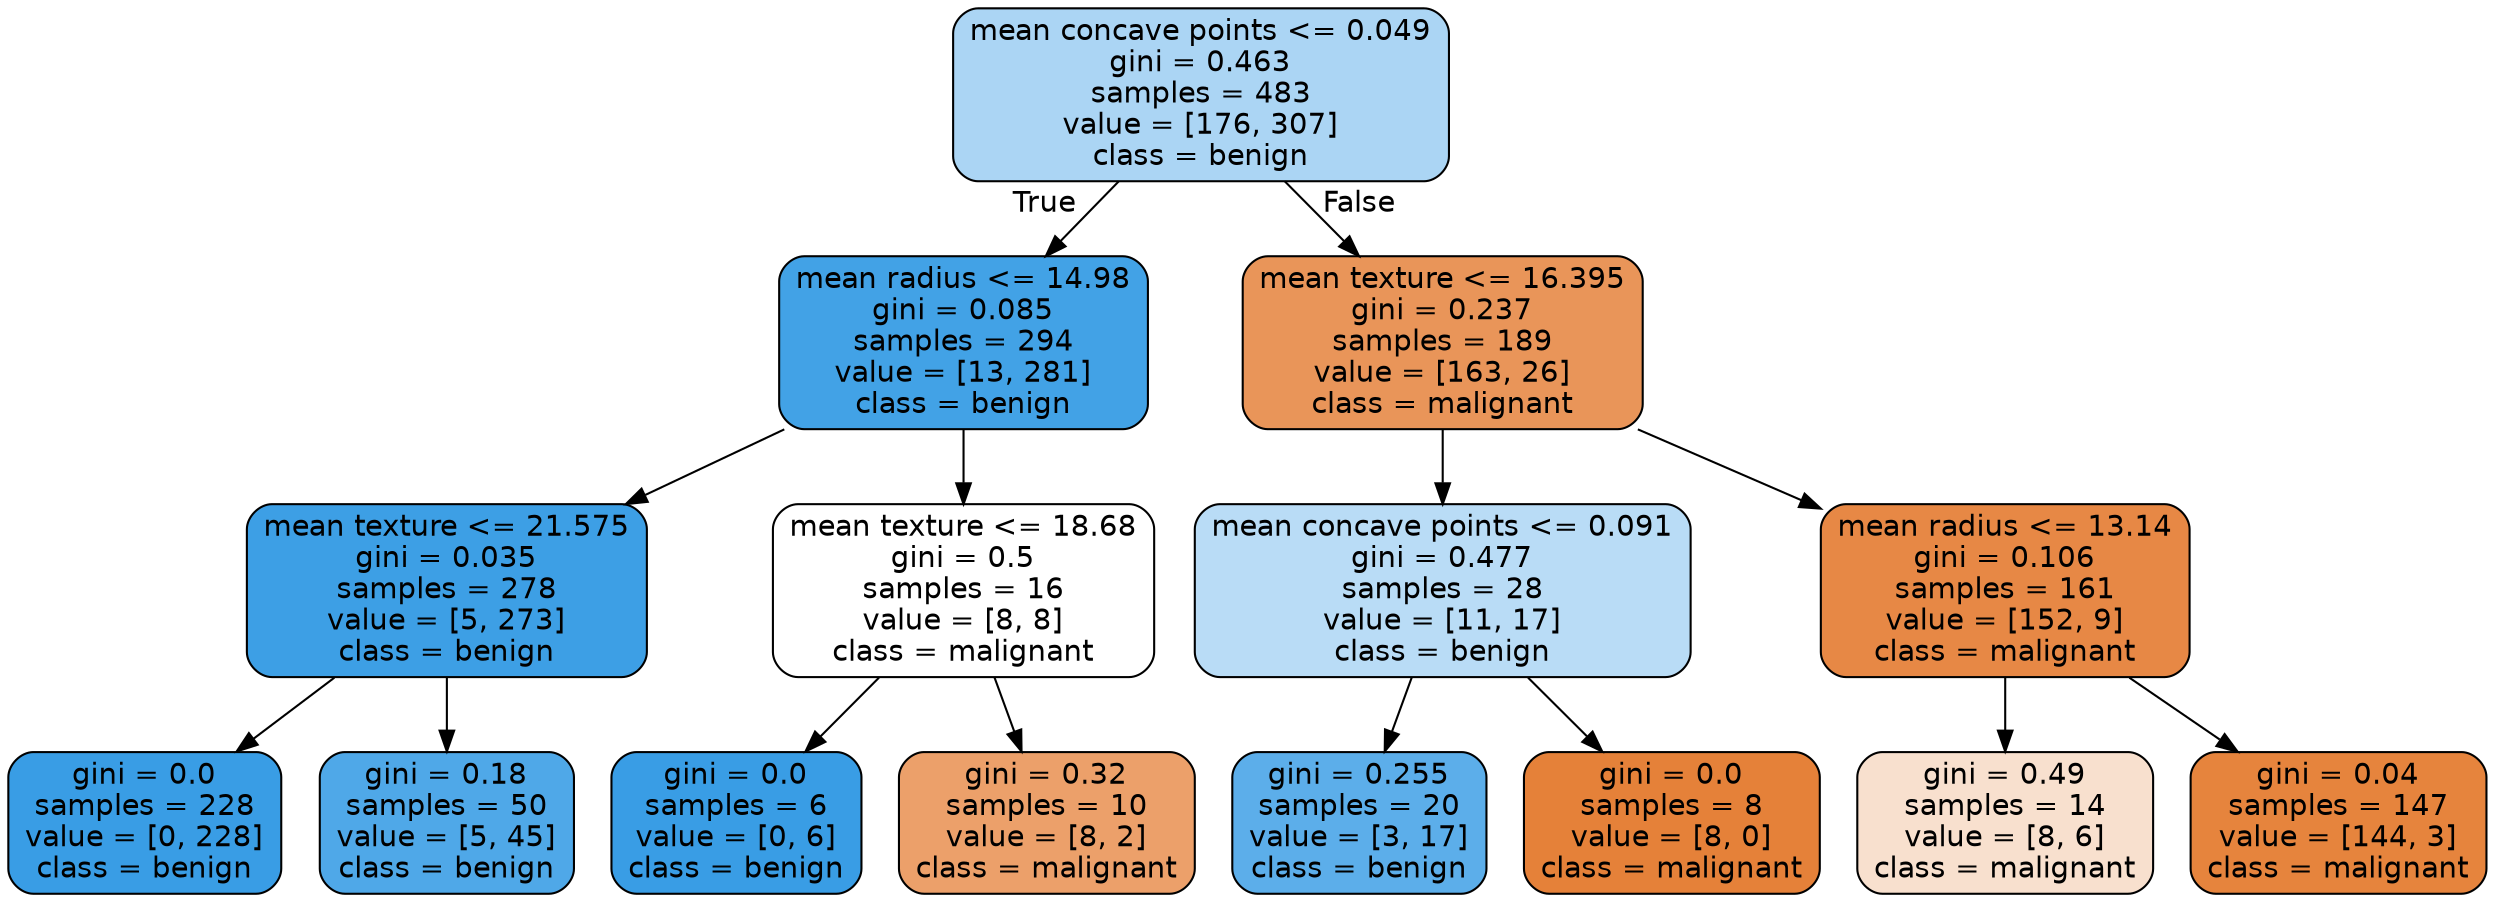 digraph Tree {
node [shape=box, style="filled, rounded", color="black", fontname="helvetica"] ;
edge [fontname="helvetica"] ;
0 [label="mean concave points <= 0.049\ngini = 0.463\nsamples = 483\nvalue = [176, 307]\nclass = benign", fillcolor="#abd5f4"] ;
1 [label="mean radius <= 14.98\ngini = 0.085\nsamples = 294\nvalue = [13, 281]\nclass = benign", fillcolor="#42a2e6"] ;
0 -> 1 [labeldistance=2.5, labelangle=45, headlabel="True"] ;
2 [label="mean texture <= 21.575\ngini = 0.035\nsamples = 278\nvalue = [5, 273]\nclass = benign", fillcolor="#3d9fe5"] ;
1 -> 2 ;
3 [label="gini = 0.0\nsamples = 228\nvalue = [0, 228]\nclass = benign", fillcolor="#399de5"] ;
2 -> 3 ;
4 [label="gini = 0.18\nsamples = 50\nvalue = [5, 45]\nclass = benign", fillcolor="#4fa8e8"] ;
2 -> 4 ;
5 [label="mean texture <= 18.68\ngini = 0.5\nsamples = 16\nvalue = [8, 8]\nclass = malignant", fillcolor="#ffffff"] ;
1 -> 5 ;
6 [label="gini = 0.0\nsamples = 6\nvalue = [0, 6]\nclass = benign", fillcolor="#399de5"] ;
5 -> 6 ;
7 [label="gini = 0.32\nsamples = 10\nvalue = [8, 2]\nclass = malignant", fillcolor="#eca06a"] ;
5 -> 7 ;
8 [label="mean texture <= 16.395\ngini = 0.237\nsamples = 189\nvalue = [163, 26]\nclass = malignant", fillcolor="#e99559"] ;
0 -> 8 [labeldistance=2.5, labelangle=-45, headlabel="False"] ;
9 [label="mean concave points <= 0.091\ngini = 0.477\nsamples = 28\nvalue = [11, 17]\nclass = benign", fillcolor="#b9dcf6"] ;
8 -> 9 ;
10 [label="gini = 0.255\nsamples = 20\nvalue = [3, 17]\nclass = benign", fillcolor="#5caeea"] ;
9 -> 10 ;
11 [label="gini = 0.0\nsamples = 8\nvalue = [8, 0]\nclass = malignant", fillcolor="#e58139"] ;
9 -> 11 ;
12 [label="mean radius <= 13.14\ngini = 0.106\nsamples = 161\nvalue = [152, 9]\nclass = malignant", fillcolor="#e78845"] ;
8 -> 12 ;
13 [label="gini = 0.49\nsamples = 14\nvalue = [8, 6]\nclass = malignant", fillcolor="#f8e0ce"] ;
12 -> 13 ;
14 [label="gini = 0.04\nsamples = 147\nvalue = [144, 3]\nclass = malignant", fillcolor="#e6843d"] ;
12 -> 14 ;
}